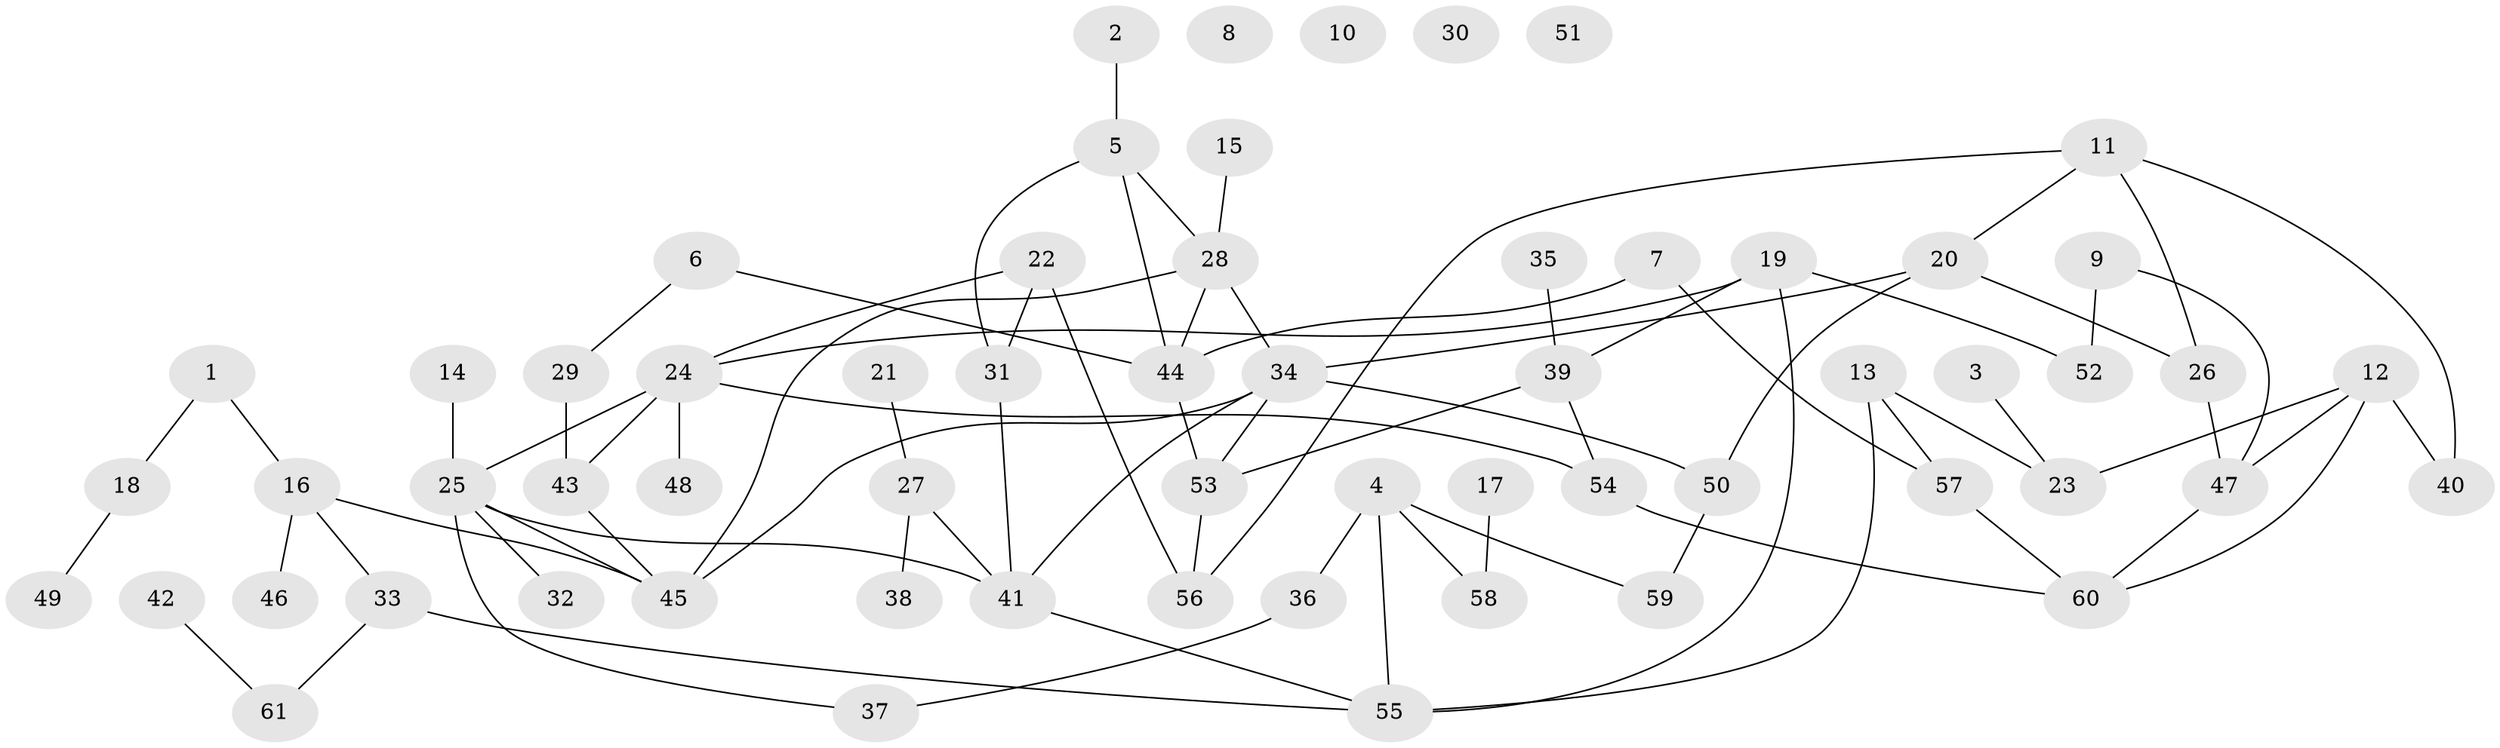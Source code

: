 // coarse degree distribution, {7: 0.030303030303030304, 3: 0.15151515151515152, 6: 0.09090909090909091, 4: 0.18181818181818182, 1: 0.2727272727272727, 2: 0.12121212121212122, 5: 0.15151515151515152}
// Generated by graph-tools (version 1.1) at 2025/48/03/04/25 22:48:34]
// undirected, 61 vertices, 81 edges
graph export_dot {
  node [color=gray90,style=filled];
  1;
  2;
  3;
  4;
  5;
  6;
  7;
  8;
  9;
  10;
  11;
  12;
  13;
  14;
  15;
  16;
  17;
  18;
  19;
  20;
  21;
  22;
  23;
  24;
  25;
  26;
  27;
  28;
  29;
  30;
  31;
  32;
  33;
  34;
  35;
  36;
  37;
  38;
  39;
  40;
  41;
  42;
  43;
  44;
  45;
  46;
  47;
  48;
  49;
  50;
  51;
  52;
  53;
  54;
  55;
  56;
  57;
  58;
  59;
  60;
  61;
  1 -- 16;
  1 -- 18;
  2 -- 5;
  3 -- 23;
  4 -- 36;
  4 -- 55;
  4 -- 58;
  4 -- 59;
  5 -- 28;
  5 -- 31;
  5 -- 44;
  6 -- 29;
  6 -- 44;
  7 -- 44;
  7 -- 57;
  9 -- 47;
  9 -- 52;
  11 -- 20;
  11 -- 26;
  11 -- 40;
  11 -- 56;
  12 -- 23;
  12 -- 40;
  12 -- 47;
  12 -- 60;
  13 -- 23;
  13 -- 55;
  13 -- 57;
  14 -- 25;
  15 -- 28;
  16 -- 33;
  16 -- 45;
  16 -- 46;
  17 -- 58;
  18 -- 49;
  19 -- 24;
  19 -- 39;
  19 -- 52;
  19 -- 55;
  20 -- 26;
  20 -- 34;
  20 -- 50;
  21 -- 27;
  22 -- 24;
  22 -- 31;
  22 -- 56;
  24 -- 25;
  24 -- 43;
  24 -- 48;
  24 -- 54;
  25 -- 32;
  25 -- 37;
  25 -- 41;
  25 -- 45;
  26 -- 47;
  27 -- 38;
  27 -- 41;
  28 -- 34;
  28 -- 44;
  28 -- 45;
  29 -- 43;
  31 -- 41;
  33 -- 55;
  33 -- 61;
  34 -- 41;
  34 -- 45;
  34 -- 50;
  34 -- 53;
  35 -- 39;
  36 -- 37;
  39 -- 53;
  39 -- 54;
  41 -- 55;
  42 -- 61;
  43 -- 45;
  44 -- 53;
  47 -- 60;
  50 -- 59;
  53 -- 56;
  54 -- 60;
  57 -- 60;
}
